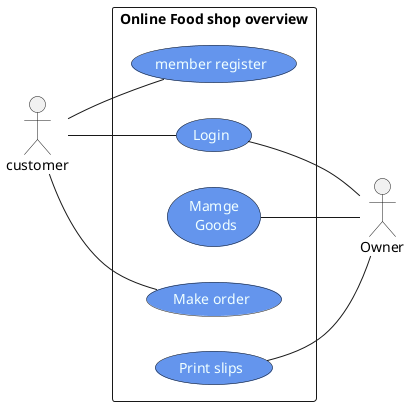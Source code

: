 @startuml foodshop-diagram-1
left to right direction
skinparam usecase{
    BackgroundColor CornflowerBlue
    FontColor Azure
}
:customer: as customer
:Owner: as Owner
rectangle "Online Food shop overview"{
customer--(member register)
 
customer--(Login)
(Login)--Owner
(Mamge\n Goods)--Owner
customer--(Make order)
(Print slips)--Owner

}

@enduml
